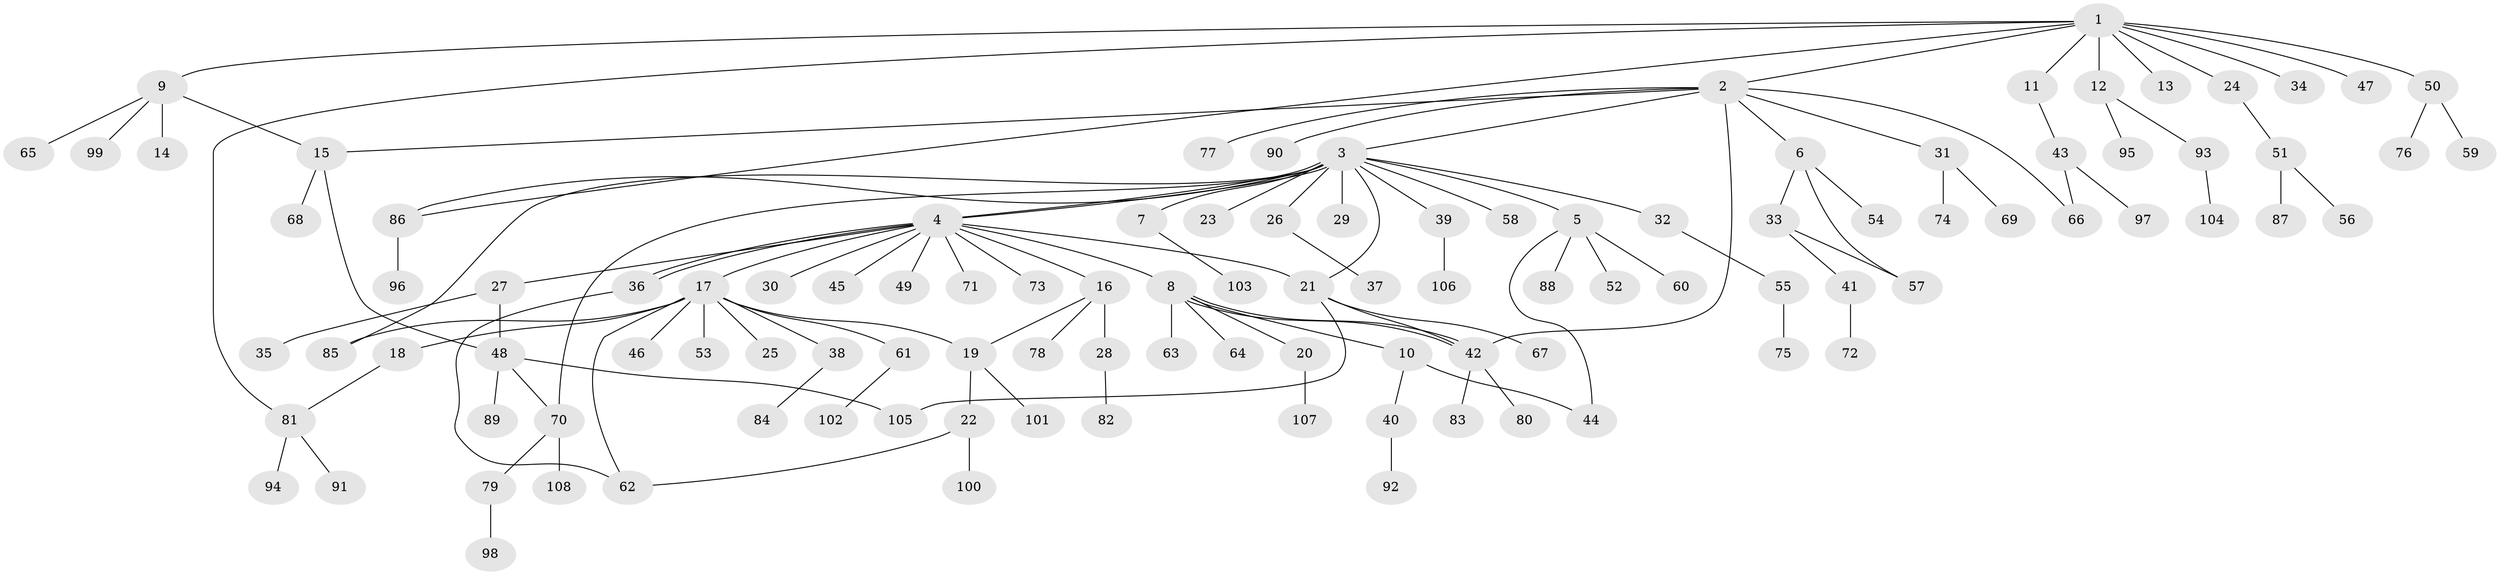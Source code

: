 // coarse degree distribution, {8: 0.044444444444444446, 7: 0.022222222222222223, 10: 0.022222222222222223, 2: 0.3111111111111111, 4: 0.06666666666666667, 3: 0.17777777777777778, 6: 0.022222222222222223, 1: 0.3333333333333333}
// Generated by graph-tools (version 1.1) at 2025/50/03/04/25 22:50:28]
// undirected, 108 vertices, 126 edges
graph export_dot {
  node [color=gray90,style=filled];
  1;
  2;
  3;
  4;
  5;
  6;
  7;
  8;
  9;
  10;
  11;
  12;
  13;
  14;
  15;
  16;
  17;
  18;
  19;
  20;
  21;
  22;
  23;
  24;
  25;
  26;
  27;
  28;
  29;
  30;
  31;
  32;
  33;
  34;
  35;
  36;
  37;
  38;
  39;
  40;
  41;
  42;
  43;
  44;
  45;
  46;
  47;
  48;
  49;
  50;
  51;
  52;
  53;
  54;
  55;
  56;
  57;
  58;
  59;
  60;
  61;
  62;
  63;
  64;
  65;
  66;
  67;
  68;
  69;
  70;
  71;
  72;
  73;
  74;
  75;
  76;
  77;
  78;
  79;
  80;
  81;
  82;
  83;
  84;
  85;
  86;
  87;
  88;
  89;
  90;
  91;
  92;
  93;
  94;
  95;
  96;
  97;
  98;
  99;
  100;
  101;
  102;
  103;
  104;
  105;
  106;
  107;
  108;
  1 -- 2;
  1 -- 9;
  1 -- 11;
  1 -- 12;
  1 -- 13;
  1 -- 24;
  1 -- 34;
  1 -- 47;
  1 -- 50;
  1 -- 81;
  1 -- 86;
  2 -- 3;
  2 -- 6;
  2 -- 15;
  2 -- 31;
  2 -- 42;
  2 -- 66;
  2 -- 77;
  2 -- 90;
  3 -- 4;
  3 -- 4;
  3 -- 5;
  3 -- 7;
  3 -- 21;
  3 -- 23;
  3 -- 26;
  3 -- 29;
  3 -- 32;
  3 -- 39;
  3 -- 58;
  3 -- 70;
  3 -- 85;
  3 -- 86;
  4 -- 8;
  4 -- 16;
  4 -- 17;
  4 -- 21;
  4 -- 27;
  4 -- 30;
  4 -- 36;
  4 -- 36;
  4 -- 45;
  4 -- 49;
  4 -- 71;
  4 -- 73;
  5 -- 44;
  5 -- 52;
  5 -- 60;
  5 -- 88;
  6 -- 33;
  6 -- 54;
  6 -- 57;
  7 -- 103;
  8 -- 10;
  8 -- 20;
  8 -- 42;
  8 -- 42;
  8 -- 63;
  8 -- 64;
  9 -- 14;
  9 -- 15;
  9 -- 65;
  9 -- 99;
  10 -- 40;
  10 -- 44;
  11 -- 43;
  12 -- 93;
  12 -- 95;
  15 -- 48;
  15 -- 68;
  16 -- 19;
  16 -- 28;
  16 -- 78;
  17 -- 18;
  17 -- 19;
  17 -- 25;
  17 -- 38;
  17 -- 46;
  17 -- 53;
  17 -- 61;
  17 -- 62;
  17 -- 85;
  18 -- 81;
  19 -- 22;
  19 -- 101;
  20 -- 107;
  21 -- 42;
  21 -- 67;
  21 -- 105;
  22 -- 62;
  22 -- 100;
  24 -- 51;
  26 -- 37;
  27 -- 35;
  27 -- 48;
  28 -- 82;
  31 -- 69;
  31 -- 74;
  32 -- 55;
  33 -- 41;
  33 -- 57;
  36 -- 62;
  38 -- 84;
  39 -- 106;
  40 -- 92;
  41 -- 72;
  42 -- 80;
  42 -- 83;
  43 -- 66;
  43 -- 97;
  48 -- 70;
  48 -- 89;
  48 -- 105;
  50 -- 59;
  50 -- 76;
  51 -- 56;
  51 -- 87;
  55 -- 75;
  61 -- 102;
  70 -- 79;
  70 -- 108;
  79 -- 98;
  81 -- 91;
  81 -- 94;
  86 -- 96;
  93 -- 104;
}

